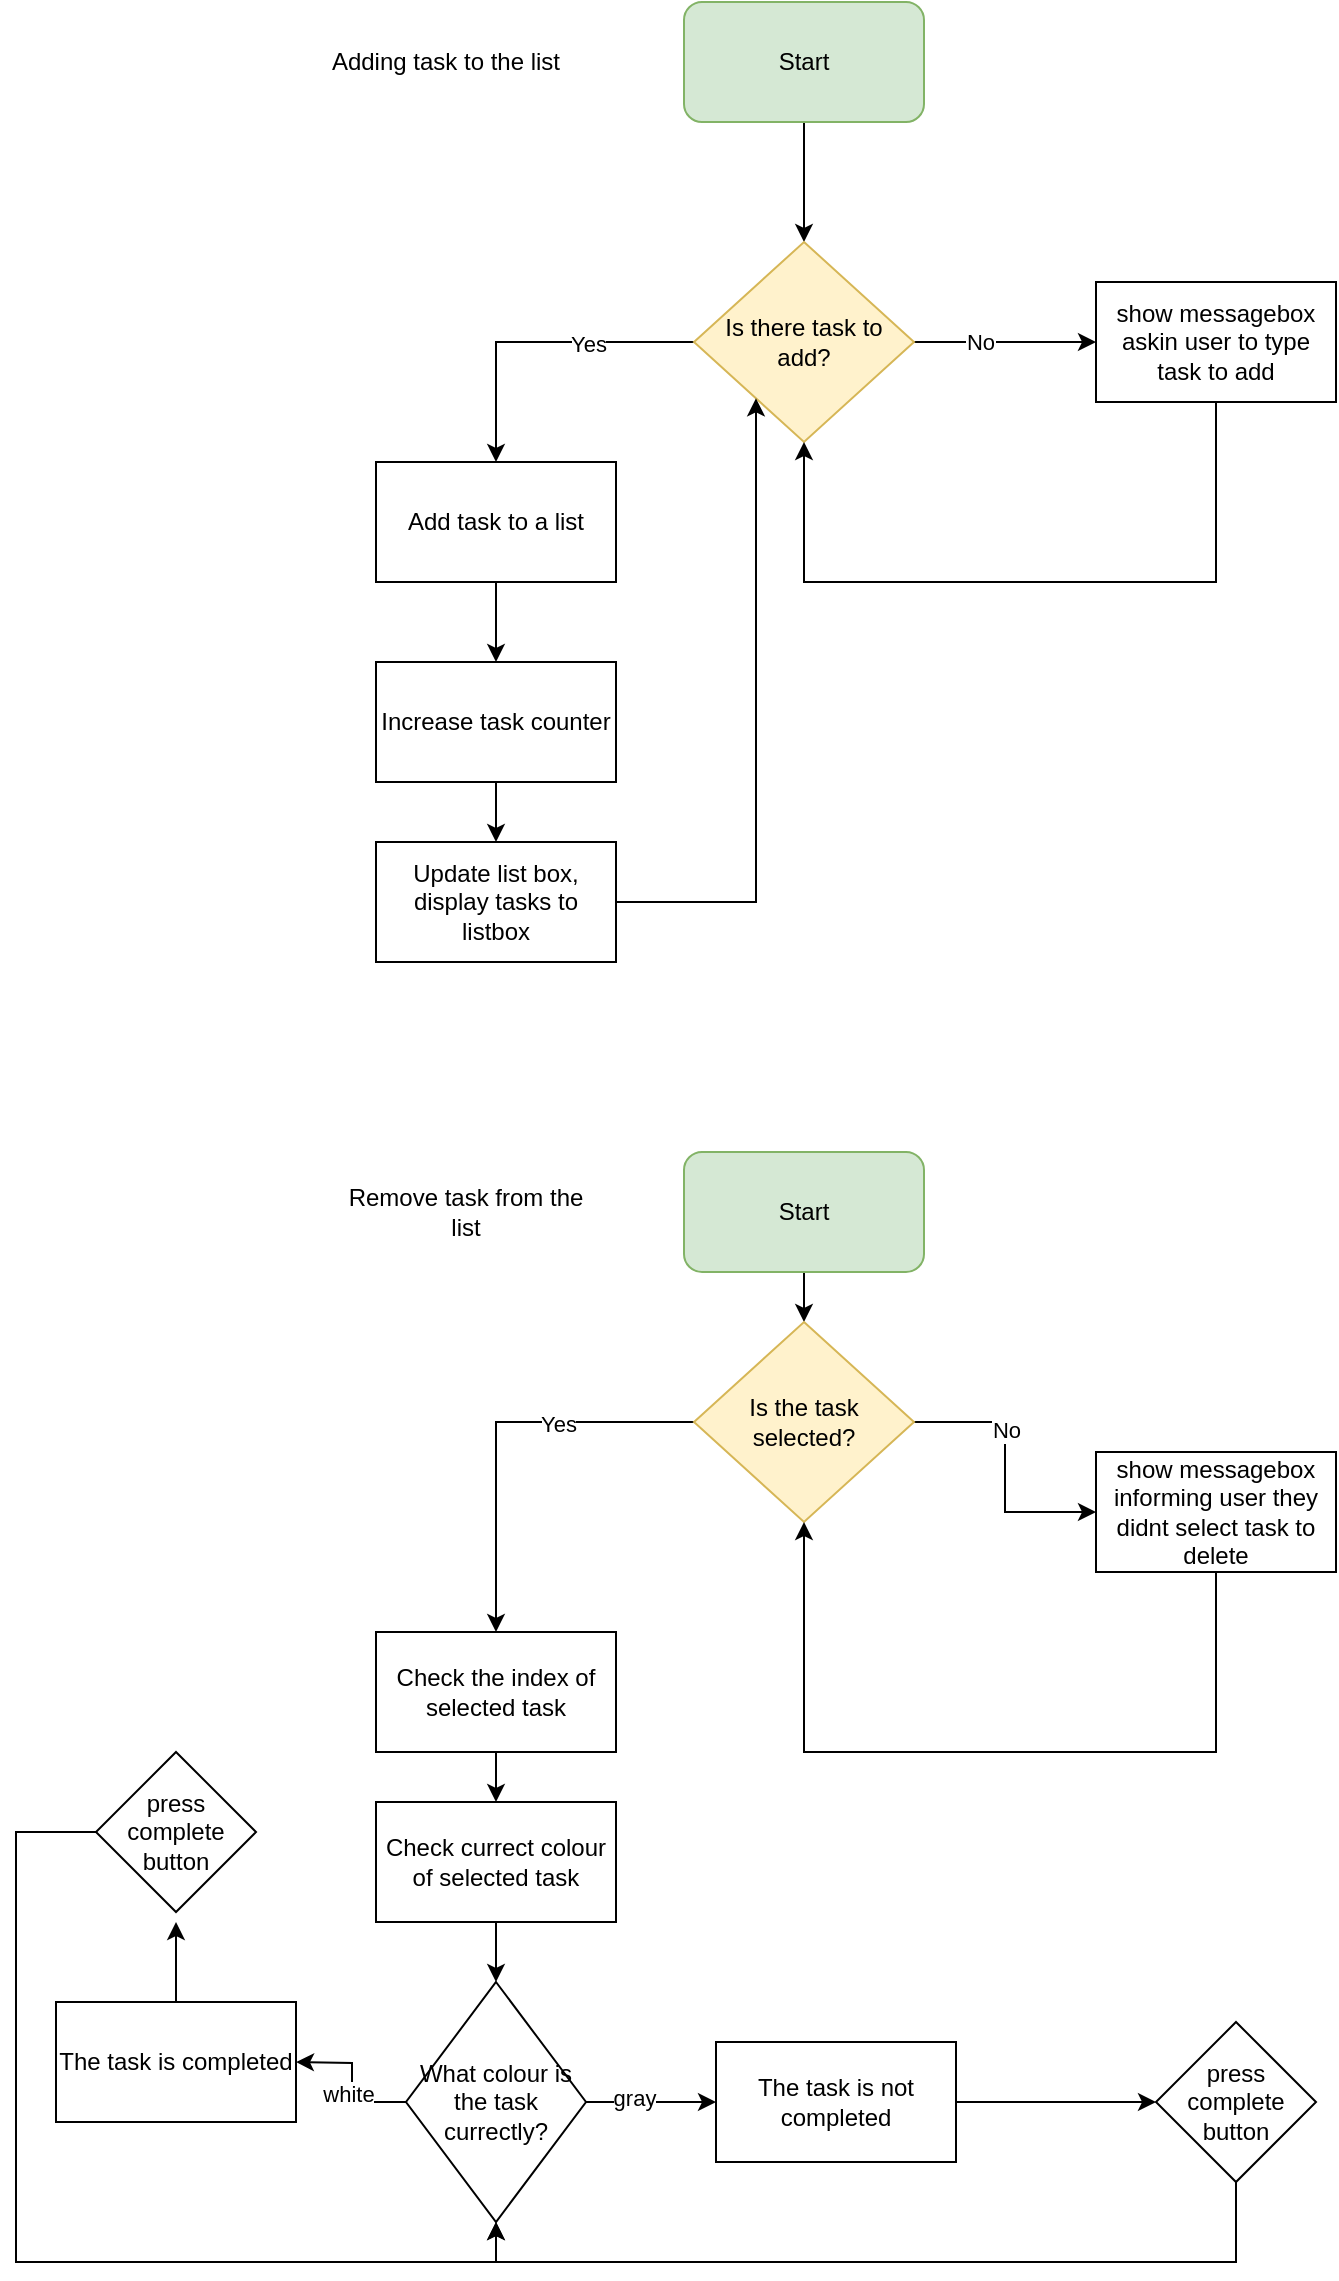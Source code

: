 <mxfile version="26.1.1">
  <diagram id="C5RBs43oDa-KdzZeNtuy" name="Page-1">
    <mxGraphModel dx="1195" dy="643" grid="1" gridSize="10" guides="1" tooltips="1" connect="1" arrows="1" fold="1" page="1" pageScale="1" pageWidth="827" pageHeight="1169" math="0" shadow="0">
      <root>
        <mxCell id="WIyWlLk6GJQsqaUBKTNV-0" />
        <mxCell id="WIyWlLk6GJQsqaUBKTNV-1" parent="WIyWlLk6GJQsqaUBKTNV-0" />
        <mxCell id="2T-HQQL5zmfzXAJ99Udx-2" style="edgeStyle=orthogonalEdgeStyle;rounded=0;orthogonalLoop=1;jettySize=auto;html=1;entryX=0.5;entryY=0;entryDx=0;entryDy=0;" edge="1" parent="WIyWlLk6GJQsqaUBKTNV-1" source="2T-HQQL5zmfzXAJ99Udx-0">
          <mxGeometry relative="1" as="geometry">
            <mxPoint x="414" y="130" as="targetPoint" />
          </mxGeometry>
        </mxCell>
        <mxCell id="2T-HQQL5zmfzXAJ99Udx-0" value="Start" style="rounded=1;whiteSpace=wrap;html=1;fillColor=#d5e8d4;strokeColor=#82b366;" vertex="1" parent="WIyWlLk6GJQsqaUBKTNV-1">
          <mxGeometry x="354" y="10" width="120" height="60" as="geometry" />
        </mxCell>
        <mxCell id="2T-HQQL5zmfzXAJ99Udx-5" style="edgeStyle=orthogonalEdgeStyle;rounded=0;orthogonalLoop=1;jettySize=auto;html=1;" edge="1" parent="WIyWlLk6GJQsqaUBKTNV-1" source="2T-HQQL5zmfzXAJ99Udx-3" target="2T-HQQL5zmfzXAJ99Udx-6">
          <mxGeometry relative="1" as="geometry">
            <mxPoint x="260" y="270" as="targetPoint" />
          </mxGeometry>
        </mxCell>
        <mxCell id="2T-HQQL5zmfzXAJ99Udx-7" value="Yes" style="edgeLabel;html=1;align=center;verticalAlign=middle;resizable=0;points=[];" vertex="1" connectable="0" parent="2T-HQQL5zmfzXAJ99Udx-5">
          <mxGeometry x="-0.331" y="1" relative="1" as="geometry">
            <mxPoint as="offset" />
          </mxGeometry>
        </mxCell>
        <mxCell id="2T-HQQL5zmfzXAJ99Udx-10" style="edgeStyle=orthogonalEdgeStyle;rounded=0;orthogonalLoop=1;jettySize=auto;html=1;entryX=0;entryY=0.5;entryDx=0;entryDy=0;" edge="1" parent="WIyWlLk6GJQsqaUBKTNV-1" source="2T-HQQL5zmfzXAJ99Udx-3" target="2T-HQQL5zmfzXAJ99Udx-12">
          <mxGeometry relative="1" as="geometry">
            <mxPoint x="550" y="180" as="targetPoint" />
          </mxGeometry>
        </mxCell>
        <mxCell id="2T-HQQL5zmfzXAJ99Udx-11" value="No" style="edgeLabel;html=1;align=center;verticalAlign=middle;resizable=0;points=[];" vertex="1" connectable="0" parent="2T-HQQL5zmfzXAJ99Udx-10">
          <mxGeometry x="-0.28" relative="1" as="geometry">
            <mxPoint as="offset" />
          </mxGeometry>
        </mxCell>
        <mxCell id="2T-HQQL5zmfzXAJ99Udx-3" value="Is there task to add?" style="rhombus;whiteSpace=wrap;html=1;fillColor=#fff2cc;strokeColor=#d6b656;" vertex="1" parent="WIyWlLk6GJQsqaUBKTNV-1">
          <mxGeometry x="359" y="130" width="110" height="100" as="geometry" />
        </mxCell>
        <mxCell id="2T-HQQL5zmfzXAJ99Udx-8" style="edgeStyle=orthogonalEdgeStyle;rounded=0;orthogonalLoop=1;jettySize=auto;html=1;" edge="1" parent="WIyWlLk6GJQsqaUBKTNV-1" source="2T-HQQL5zmfzXAJ99Udx-6" target="2T-HQQL5zmfzXAJ99Udx-9">
          <mxGeometry relative="1" as="geometry">
            <mxPoint x="260" y="350" as="targetPoint" />
          </mxGeometry>
        </mxCell>
        <mxCell id="2T-HQQL5zmfzXAJ99Udx-6" value="Add task to a list" style="rounded=0;whiteSpace=wrap;html=1;" vertex="1" parent="WIyWlLk6GJQsqaUBKTNV-1">
          <mxGeometry x="200" y="240" width="120" height="60" as="geometry" />
        </mxCell>
        <mxCell id="2T-HQQL5zmfzXAJ99Udx-14" style="edgeStyle=orthogonalEdgeStyle;rounded=0;orthogonalLoop=1;jettySize=auto;html=1;" edge="1" parent="WIyWlLk6GJQsqaUBKTNV-1" source="2T-HQQL5zmfzXAJ99Udx-9">
          <mxGeometry relative="1" as="geometry">
            <mxPoint x="260" y="430" as="targetPoint" />
          </mxGeometry>
        </mxCell>
        <mxCell id="2T-HQQL5zmfzXAJ99Udx-9" value="Increase task counter" style="rounded=0;whiteSpace=wrap;html=1;" vertex="1" parent="WIyWlLk6GJQsqaUBKTNV-1">
          <mxGeometry x="200" y="340" width="120" height="60" as="geometry" />
        </mxCell>
        <mxCell id="2T-HQQL5zmfzXAJ99Udx-13" style="edgeStyle=orthogonalEdgeStyle;rounded=0;orthogonalLoop=1;jettySize=auto;html=1;entryX=0.5;entryY=1;entryDx=0;entryDy=0;" edge="1" parent="WIyWlLk6GJQsqaUBKTNV-1" source="2T-HQQL5zmfzXAJ99Udx-12" target="2T-HQQL5zmfzXAJ99Udx-3">
          <mxGeometry relative="1" as="geometry">
            <mxPoint x="620" y="300" as="targetPoint" />
            <Array as="points">
              <mxPoint x="620" y="300" />
              <mxPoint x="414" y="300" />
            </Array>
          </mxGeometry>
        </mxCell>
        <mxCell id="2T-HQQL5zmfzXAJ99Udx-12" value="show messagebox askin user to type task to add" style="rounded=0;whiteSpace=wrap;html=1;" vertex="1" parent="WIyWlLk6GJQsqaUBKTNV-1">
          <mxGeometry x="560" y="150" width="120" height="60" as="geometry" />
        </mxCell>
        <mxCell id="2T-HQQL5zmfzXAJ99Udx-17" style="edgeStyle=orthogonalEdgeStyle;rounded=0;orthogonalLoop=1;jettySize=auto;html=1;" edge="1" parent="WIyWlLk6GJQsqaUBKTNV-1" source="2T-HQQL5zmfzXAJ99Udx-15" target="2T-HQQL5zmfzXAJ99Udx-3">
          <mxGeometry relative="1" as="geometry">
            <mxPoint x="380" y="370" as="targetPoint" />
            <Array as="points">
              <mxPoint x="390" y="460" />
            </Array>
          </mxGeometry>
        </mxCell>
        <mxCell id="2T-HQQL5zmfzXAJ99Udx-15" value="Update list box, display tasks to listbox" style="rounded=0;whiteSpace=wrap;html=1;" vertex="1" parent="WIyWlLk6GJQsqaUBKTNV-1">
          <mxGeometry x="200" y="430" width="120" height="60" as="geometry" />
        </mxCell>
        <mxCell id="2T-HQQL5zmfzXAJ99Udx-16" value="Adding task to the list" style="text;html=1;align=center;verticalAlign=middle;whiteSpace=wrap;rounded=0;" vertex="1" parent="WIyWlLk6GJQsqaUBKTNV-1">
          <mxGeometry x="170" y="25" width="130" height="30" as="geometry" />
        </mxCell>
        <mxCell id="2T-HQQL5zmfzXAJ99Udx-18" style="edgeStyle=orthogonalEdgeStyle;rounded=0;orthogonalLoop=1;jettySize=auto;html=1;entryX=0.5;entryY=0;entryDx=0;entryDy=0;" edge="1" parent="WIyWlLk6GJQsqaUBKTNV-1" source="2T-HQQL5zmfzXAJ99Udx-19" target="2T-HQQL5zmfzXAJ99Udx-24">
          <mxGeometry relative="1" as="geometry">
            <mxPoint x="414" y="715" as="targetPoint" />
          </mxGeometry>
        </mxCell>
        <mxCell id="2T-HQQL5zmfzXAJ99Udx-19" value="Start" style="rounded=1;whiteSpace=wrap;html=1;fillColor=#d5e8d4;strokeColor=#82b366;" vertex="1" parent="WIyWlLk6GJQsqaUBKTNV-1">
          <mxGeometry x="354" y="585" width="120" height="60" as="geometry" />
        </mxCell>
        <mxCell id="2T-HQQL5zmfzXAJ99Udx-20" style="edgeStyle=orthogonalEdgeStyle;rounded=0;orthogonalLoop=1;jettySize=auto;html=1;" edge="1" parent="WIyWlLk6GJQsqaUBKTNV-1" source="2T-HQQL5zmfzXAJ99Udx-24" target="2T-HQQL5zmfzXAJ99Udx-26">
          <mxGeometry relative="1" as="geometry">
            <mxPoint x="260" y="855" as="targetPoint" />
          </mxGeometry>
        </mxCell>
        <mxCell id="2T-HQQL5zmfzXAJ99Udx-21" value="Yes" style="edgeLabel;html=1;align=center;verticalAlign=middle;resizable=0;points=[];" vertex="1" connectable="0" parent="2T-HQQL5zmfzXAJ99Udx-20">
          <mxGeometry x="-0.331" y="1" relative="1" as="geometry">
            <mxPoint as="offset" />
          </mxGeometry>
        </mxCell>
        <mxCell id="2T-HQQL5zmfzXAJ99Udx-22" style="edgeStyle=orthogonalEdgeStyle;rounded=0;orthogonalLoop=1;jettySize=auto;html=1;entryX=0;entryY=0.5;entryDx=0;entryDy=0;" edge="1" parent="WIyWlLk6GJQsqaUBKTNV-1" source="2T-HQQL5zmfzXAJ99Udx-24" target="2T-HQQL5zmfzXAJ99Udx-30">
          <mxGeometry relative="1" as="geometry">
            <mxPoint x="550" y="765" as="targetPoint" />
          </mxGeometry>
        </mxCell>
        <mxCell id="2T-HQQL5zmfzXAJ99Udx-23" value="No" style="edgeLabel;html=1;align=center;verticalAlign=middle;resizable=0;points=[];" vertex="1" connectable="0" parent="2T-HQQL5zmfzXAJ99Udx-22">
          <mxGeometry x="-0.28" relative="1" as="geometry">
            <mxPoint as="offset" />
          </mxGeometry>
        </mxCell>
        <mxCell id="2T-HQQL5zmfzXAJ99Udx-24" value="Is the task selected?" style="rhombus;whiteSpace=wrap;html=1;fillColor=#fff2cc;strokeColor=#d6b656;" vertex="1" parent="WIyWlLk6GJQsqaUBKTNV-1">
          <mxGeometry x="359" y="670" width="110" height="100" as="geometry" />
        </mxCell>
        <mxCell id="2T-HQQL5zmfzXAJ99Udx-25" style="edgeStyle=orthogonalEdgeStyle;rounded=0;orthogonalLoop=1;jettySize=auto;html=1;" edge="1" parent="WIyWlLk6GJQsqaUBKTNV-1" source="2T-HQQL5zmfzXAJ99Udx-26" target="2T-HQQL5zmfzXAJ99Udx-28">
          <mxGeometry relative="1" as="geometry">
            <mxPoint x="260" y="1020" as="targetPoint" />
          </mxGeometry>
        </mxCell>
        <mxCell id="2T-HQQL5zmfzXAJ99Udx-26" value="Check the index of selected task" style="rounded=0;whiteSpace=wrap;html=1;" vertex="1" parent="WIyWlLk6GJQsqaUBKTNV-1">
          <mxGeometry x="200" y="825" width="120" height="60" as="geometry" />
        </mxCell>
        <mxCell id="2T-HQQL5zmfzXAJ99Udx-27" style="edgeStyle=orthogonalEdgeStyle;rounded=0;orthogonalLoop=1;jettySize=auto;html=1;" edge="1" parent="WIyWlLk6GJQsqaUBKTNV-1" source="2T-HQQL5zmfzXAJ99Udx-28">
          <mxGeometry relative="1" as="geometry">
            <mxPoint x="260" y="1000" as="targetPoint" />
          </mxGeometry>
        </mxCell>
        <mxCell id="2T-HQQL5zmfzXAJ99Udx-28" value="Check currect colour of selected task" style="rounded=0;whiteSpace=wrap;html=1;" vertex="1" parent="WIyWlLk6GJQsqaUBKTNV-1">
          <mxGeometry x="200" y="910" width="120" height="60" as="geometry" />
        </mxCell>
        <mxCell id="2T-HQQL5zmfzXAJ99Udx-29" style="edgeStyle=orthogonalEdgeStyle;rounded=0;orthogonalLoop=1;jettySize=auto;html=1;entryX=0.5;entryY=1;entryDx=0;entryDy=0;" edge="1" parent="WIyWlLk6GJQsqaUBKTNV-1" source="2T-HQQL5zmfzXAJ99Udx-30" target="2T-HQQL5zmfzXAJ99Udx-24">
          <mxGeometry relative="1" as="geometry">
            <mxPoint x="620" y="885" as="targetPoint" />
            <Array as="points">
              <mxPoint x="620" y="885" />
              <mxPoint x="414" y="885" />
            </Array>
          </mxGeometry>
        </mxCell>
        <mxCell id="2T-HQQL5zmfzXAJ99Udx-30" value="show messagebox informing user they didnt select task to delete" style="rounded=0;whiteSpace=wrap;html=1;" vertex="1" parent="WIyWlLk6GJQsqaUBKTNV-1">
          <mxGeometry x="560" y="735" width="120" height="60" as="geometry" />
        </mxCell>
        <mxCell id="2T-HQQL5zmfzXAJ99Udx-33" value="Remove task from the list" style="text;html=1;align=center;verticalAlign=middle;whiteSpace=wrap;rounded=0;" vertex="1" parent="WIyWlLk6GJQsqaUBKTNV-1">
          <mxGeometry x="180" y="600" width="130" height="30" as="geometry" />
        </mxCell>
        <mxCell id="2T-HQQL5zmfzXAJ99Udx-35" style="edgeStyle=orthogonalEdgeStyle;rounded=0;orthogonalLoop=1;jettySize=auto;html=1;" edge="1" parent="WIyWlLk6GJQsqaUBKTNV-1" source="2T-HQQL5zmfzXAJ99Udx-34">
          <mxGeometry relative="1" as="geometry">
            <mxPoint x="160" y="1040" as="targetPoint" />
          </mxGeometry>
        </mxCell>
        <mxCell id="2T-HQQL5zmfzXAJ99Udx-38" value="white" style="edgeLabel;html=1;align=center;verticalAlign=middle;resizable=0;points=[];" vertex="1" connectable="0" parent="2T-HQQL5zmfzXAJ99Udx-35">
          <mxGeometry x="-0.174" y="2" relative="1" as="geometry">
            <mxPoint as="offset" />
          </mxGeometry>
        </mxCell>
        <mxCell id="2T-HQQL5zmfzXAJ99Udx-41" value="" style="edgeStyle=orthogonalEdgeStyle;rounded=0;orthogonalLoop=1;jettySize=auto;html=1;" edge="1" parent="WIyWlLk6GJQsqaUBKTNV-1" source="2T-HQQL5zmfzXAJ99Udx-34" target="2T-HQQL5zmfzXAJ99Udx-40">
          <mxGeometry relative="1" as="geometry" />
        </mxCell>
        <mxCell id="2T-HQQL5zmfzXAJ99Udx-42" value="gray" style="edgeLabel;html=1;align=center;verticalAlign=middle;resizable=0;points=[];" vertex="1" connectable="0" parent="2T-HQQL5zmfzXAJ99Udx-41">
          <mxGeometry x="-0.282" y="2" relative="1" as="geometry">
            <mxPoint as="offset" />
          </mxGeometry>
        </mxCell>
        <mxCell id="2T-HQQL5zmfzXAJ99Udx-34" value="What colour is the task currectly?" style="rhombus;whiteSpace=wrap;html=1;" vertex="1" parent="WIyWlLk6GJQsqaUBKTNV-1">
          <mxGeometry x="215" y="1000" width="90" height="120" as="geometry" />
        </mxCell>
        <mxCell id="2T-HQQL5zmfzXAJ99Udx-49" style="edgeStyle=orthogonalEdgeStyle;rounded=0;orthogonalLoop=1;jettySize=auto;html=1;" edge="1" parent="WIyWlLk6GJQsqaUBKTNV-1" source="2T-HQQL5zmfzXAJ99Udx-39">
          <mxGeometry relative="1" as="geometry">
            <mxPoint x="100" y="970" as="targetPoint" />
          </mxGeometry>
        </mxCell>
        <mxCell id="2T-HQQL5zmfzXAJ99Udx-39" value="The task is completed" style="rounded=0;whiteSpace=wrap;html=1;" vertex="1" parent="WIyWlLk6GJQsqaUBKTNV-1">
          <mxGeometry x="40" y="1010" width="120" height="60" as="geometry" />
        </mxCell>
        <mxCell id="2T-HQQL5zmfzXAJ99Udx-44" value="" style="edgeStyle=orthogonalEdgeStyle;rounded=0;orthogonalLoop=1;jettySize=auto;html=1;" edge="1" parent="WIyWlLk6GJQsqaUBKTNV-1" source="2T-HQQL5zmfzXAJ99Udx-40" target="2T-HQQL5zmfzXAJ99Udx-43">
          <mxGeometry relative="1" as="geometry" />
        </mxCell>
        <mxCell id="2T-HQQL5zmfzXAJ99Udx-40" value="The task is not completed" style="whiteSpace=wrap;html=1;" vertex="1" parent="WIyWlLk6GJQsqaUBKTNV-1">
          <mxGeometry x="370" y="1030" width="120" height="60" as="geometry" />
        </mxCell>
        <mxCell id="2T-HQQL5zmfzXAJ99Udx-46" style="edgeStyle=orthogonalEdgeStyle;rounded=0;orthogonalLoop=1;jettySize=auto;html=1;entryX=0.5;entryY=1;entryDx=0;entryDy=0;" edge="1" parent="WIyWlLk6GJQsqaUBKTNV-1" source="2T-HQQL5zmfzXAJ99Udx-43" target="2T-HQQL5zmfzXAJ99Udx-34">
          <mxGeometry relative="1" as="geometry">
            <Array as="points">
              <mxPoint x="630" y="1140" />
              <mxPoint x="260" y="1140" />
            </Array>
          </mxGeometry>
        </mxCell>
        <mxCell id="2T-HQQL5zmfzXAJ99Udx-43" value="press complete button" style="rhombus;whiteSpace=wrap;html=1;" vertex="1" parent="WIyWlLk6GJQsqaUBKTNV-1">
          <mxGeometry x="590" y="1020" width="80" height="80" as="geometry" />
        </mxCell>
        <mxCell id="2T-HQQL5zmfzXAJ99Udx-50" style="edgeStyle=orthogonalEdgeStyle;rounded=0;orthogonalLoop=1;jettySize=auto;html=1;" edge="1" parent="WIyWlLk6GJQsqaUBKTNV-1" source="2T-HQQL5zmfzXAJ99Udx-47" target="2T-HQQL5zmfzXAJ99Udx-34">
          <mxGeometry relative="1" as="geometry">
            <mxPoint x="20" y="1120" as="targetPoint" />
            <Array as="points">
              <mxPoint x="20" y="925" />
              <mxPoint x="20" y="1140" />
              <mxPoint x="260" y="1140" />
            </Array>
          </mxGeometry>
        </mxCell>
        <mxCell id="2T-HQQL5zmfzXAJ99Udx-47" value="press complete button" style="rhombus;whiteSpace=wrap;html=1;" vertex="1" parent="WIyWlLk6GJQsqaUBKTNV-1">
          <mxGeometry x="60" y="885" width="80" height="80" as="geometry" />
        </mxCell>
      </root>
    </mxGraphModel>
  </diagram>
</mxfile>

